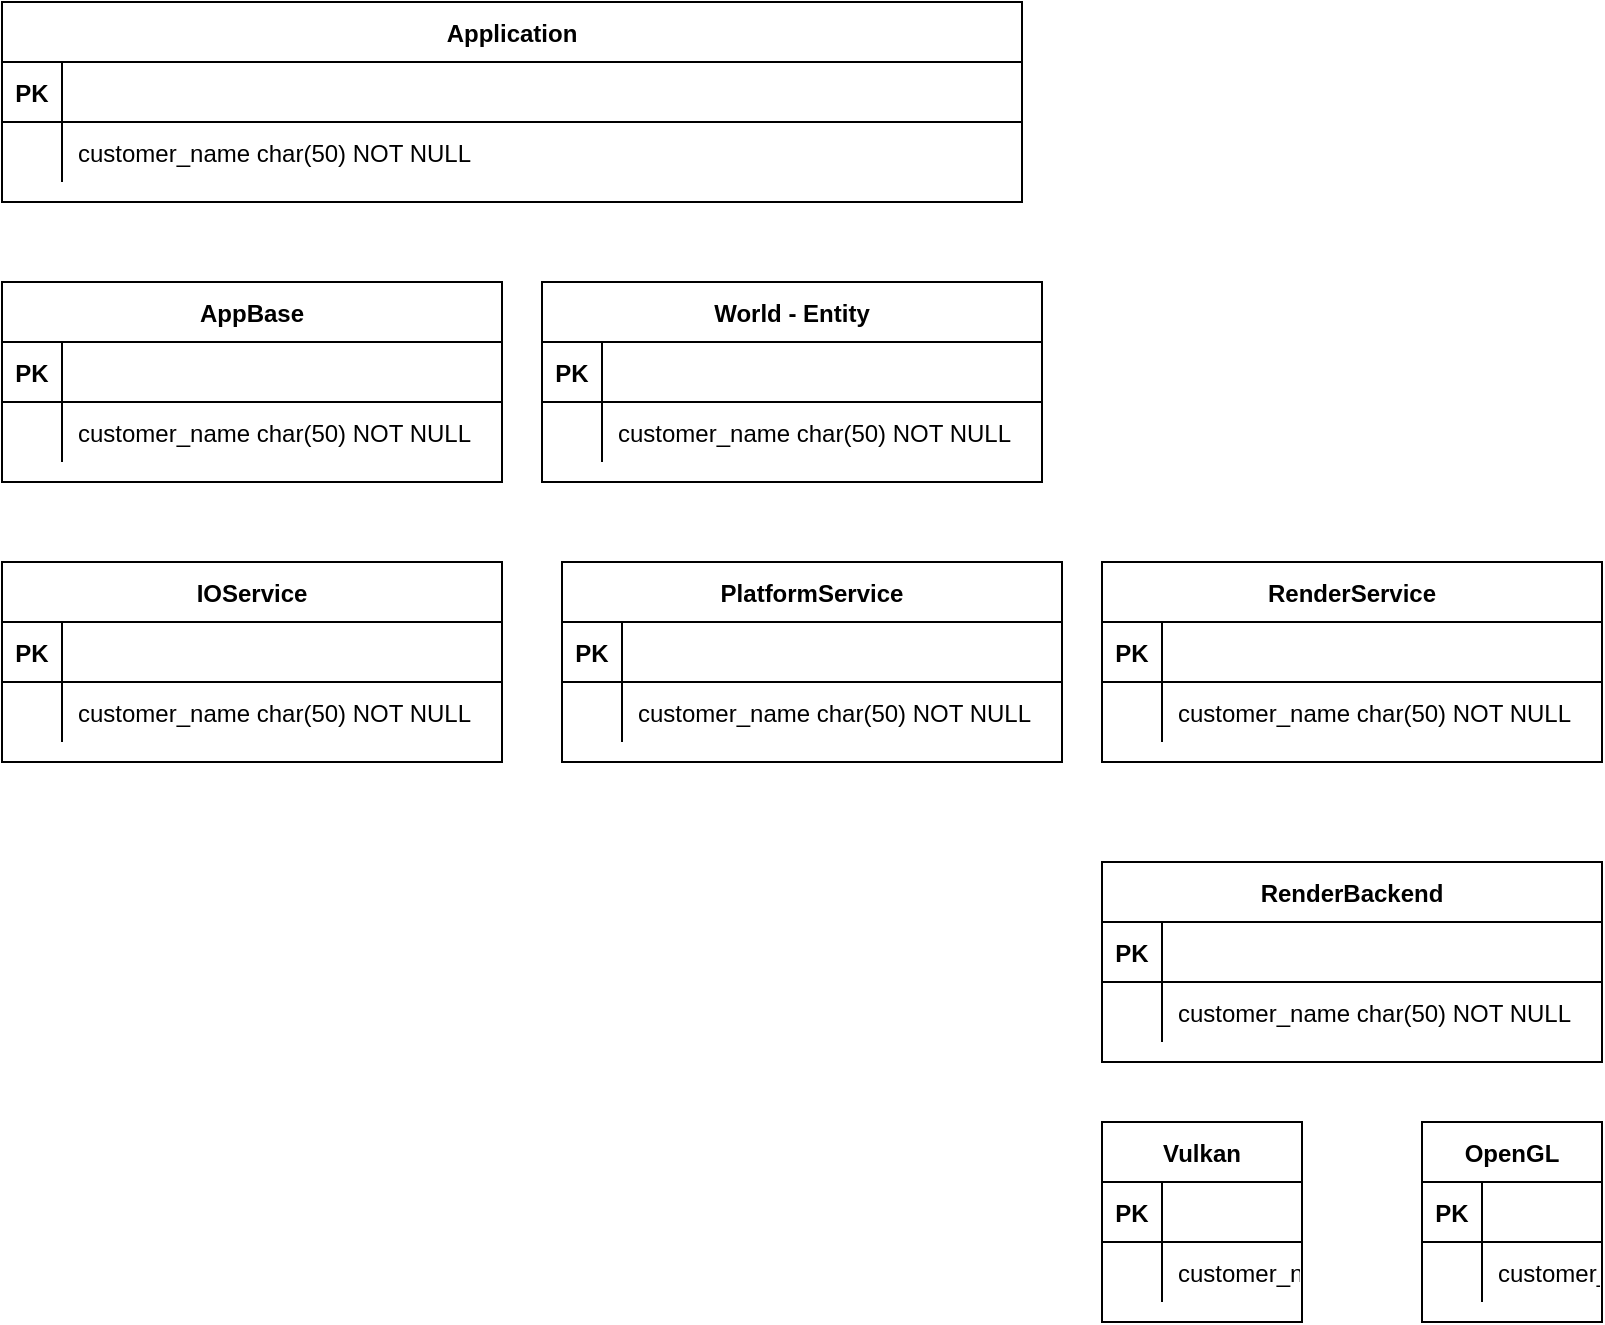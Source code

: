 <mxfile version="14.7.2" type="github">
  <diagram id="R2lEEEUBdFMjLlhIrx00" name="Page-1">
    <mxGraphModel dx="2062" dy="1132" grid="1" gridSize="10" guides="1" tooltips="1" connect="1" arrows="1" fold="1" page="1" pageScale="1" pageWidth="850" pageHeight="1100" math="0" shadow="0" extFonts="Permanent Marker^https://fonts.googleapis.com/css?family=Permanent+Marker">
      <root>
        <mxCell id="0" />
        <mxCell id="1" parent="0" />
        <mxCell id="C-vyLk0tnHw3VtMMgP7b-23" value="Application" style="shape=table;startSize=30;container=1;collapsible=1;childLayout=tableLayout;fixedRows=1;rowLines=0;fontStyle=1;align=center;resizeLast=1;" parent="1" vertex="1">
          <mxGeometry x="40" y="40" width="510" height="100" as="geometry" />
        </mxCell>
        <mxCell id="C-vyLk0tnHw3VtMMgP7b-24" value="" style="shape=partialRectangle;collapsible=0;dropTarget=0;pointerEvents=0;fillColor=none;points=[[0,0.5],[1,0.5]];portConstraint=eastwest;top=0;left=0;right=0;bottom=1;" parent="C-vyLk0tnHw3VtMMgP7b-23" vertex="1">
          <mxGeometry y="30" width="510" height="30" as="geometry" />
        </mxCell>
        <mxCell id="C-vyLk0tnHw3VtMMgP7b-25" value="PK" style="shape=partialRectangle;overflow=hidden;connectable=0;fillColor=none;top=0;left=0;bottom=0;right=0;fontStyle=1;" parent="C-vyLk0tnHw3VtMMgP7b-24" vertex="1">
          <mxGeometry width="30" height="30" as="geometry" />
        </mxCell>
        <mxCell id="C-vyLk0tnHw3VtMMgP7b-26" value="" style="shape=partialRectangle;overflow=hidden;connectable=0;fillColor=none;top=0;left=0;bottom=0;right=0;align=left;spacingLeft=6;fontStyle=5;" parent="C-vyLk0tnHw3VtMMgP7b-24" vertex="1">
          <mxGeometry x="30" width="480" height="30" as="geometry" />
        </mxCell>
        <mxCell id="C-vyLk0tnHw3VtMMgP7b-27" value="" style="shape=partialRectangle;collapsible=0;dropTarget=0;pointerEvents=0;fillColor=none;points=[[0,0.5],[1,0.5]];portConstraint=eastwest;top=0;left=0;right=0;bottom=0;" parent="C-vyLk0tnHw3VtMMgP7b-23" vertex="1">
          <mxGeometry y="60" width="510" height="30" as="geometry" />
        </mxCell>
        <mxCell id="C-vyLk0tnHw3VtMMgP7b-28" value="" style="shape=partialRectangle;overflow=hidden;connectable=0;fillColor=none;top=0;left=0;bottom=0;right=0;" parent="C-vyLk0tnHw3VtMMgP7b-27" vertex="1">
          <mxGeometry width="30" height="30" as="geometry" />
        </mxCell>
        <mxCell id="C-vyLk0tnHw3VtMMgP7b-29" value="customer_name char(50) NOT NULL" style="shape=partialRectangle;overflow=hidden;connectable=0;fillColor=none;top=0;left=0;bottom=0;right=0;align=left;spacingLeft=6;" parent="C-vyLk0tnHw3VtMMgP7b-27" vertex="1">
          <mxGeometry x="30" width="480" height="30" as="geometry" />
        </mxCell>
        <mxCell id="bNP4_2v3wbmaqql9T2s2-1" value="AppBase" style="shape=table;startSize=30;container=1;collapsible=1;childLayout=tableLayout;fixedRows=1;rowLines=0;fontStyle=1;align=center;resizeLast=1;" vertex="1" parent="1">
          <mxGeometry x="40" y="180" width="250" height="100" as="geometry" />
        </mxCell>
        <mxCell id="bNP4_2v3wbmaqql9T2s2-2" value="" style="shape=partialRectangle;collapsible=0;dropTarget=0;pointerEvents=0;fillColor=none;points=[[0,0.5],[1,0.5]];portConstraint=eastwest;top=0;left=0;right=0;bottom=1;" vertex="1" parent="bNP4_2v3wbmaqql9T2s2-1">
          <mxGeometry y="30" width="250" height="30" as="geometry" />
        </mxCell>
        <mxCell id="bNP4_2v3wbmaqql9T2s2-3" value="PK" style="shape=partialRectangle;overflow=hidden;connectable=0;fillColor=none;top=0;left=0;bottom=0;right=0;fontStyle=1;" vertex="1" parent="bNP4_2v3wbmaqql9T2s2-2">
          <mxGeometry width="30" height="30" as="geometry" />
        </mxCell>
        <mxCell id="bNP4_2v3wbmaqql9T2s2-4" value="" style="shape=partialRectangle;overflow=hidden;connectable=0;fillColor=none;top=0;left=0;bottom=0;right=0;align=left;spacingLeft=6;fontStyle=5;" vertex="1" parent="bNP4_2v3wbmaqql9T2s2-2">
          <mxGeometry x="30" width="220" height="30" as="geometry" />
        </mxCell>
        <mxCell id="bNP4_2v3wbmaqql9T2s2-5" value="" style="shape=partialRectangle;collapsible=0;dropTarget=0;pointerEvents=0;fillColor=none;points=[[0,0.5],[1,0.5]];portConstraint=eastwest;top=0;left=0;right=0;bottom=0;" vertex="1" parent="bNP4_2v3wbmaqql9T2s2-1">
          <mxGeometry y="60" width="250" height="30" as="geometry" />
        </mxCell>
        <mxCell id="bNP4_2v3wbmaqql9T2s2-6" value="" style="shape=partialRectangle;overflow=hidden;connectable=0;fillColor=none;top=0;left=0;bottom=0;right=0;" vertex="1" parent="bNP4_2v3wbmaqql9T2s2-5">
          <mxGeometry width="30" height="30" as="geometry" />
        </mxCell>
        <mxCell id="bNP4_2v3wbmaqql9T2s2-7" value="customer_name char(50) NOT NULL" style="shape=partialRectangle;overflow=hidden;connectable=0;fillColor=none;top=0;left=0;bottom=0;right=0;align=left;spacingLeft=6;" vertex="1" parent="bNP4_2v3wbmaqql9T2s2-5">
          <mxGeometry x="30" width="220" height="30" as="geometry" />
        </mxCell>
        <mxCell id="bNP4_2v3wbmaqql9T2s2-8" value="IOService" style="shape=table;startSize=30;container=1;collapsible=1;childLayout=tableLayout;fixedRows=1;rowLines=0;fontStyle=1;align=center;resizeLast=1;" vertex="1" parent="1">
          <mxGeometry x="40" y="320" width="250" height="100" as="geometry" />
        </mxCell>
        <mxCell id="bNP4_2v3wbmaqql9T2s2-9" value="" style="shape=partialRectangle;collapsible=0;dropTarget=0;pointerEvents=0;fillColor=none;points=[[0,0.5],[1,0.5]];portConstraint=eastwest;top=0;left=0;right=0;bottom=1;" vertex="1" parent="bNP4_2v3wbmaqql9T2s2-8">
          <mxGeometry y="30" width="250" height="30" as="geometry" />
        </mxCell>
        <mxCell id="bNP4_2v3wbmaqql9T2s2-10" value="PK" style="shape=partialRectangle;overflow=hidden;connectable=0;fillColor=none;top=0;left=0;bottom=0;right=0;fontStyle=1;" vertex="1" parent="bNP4_2v3wbmaqql9T2s2-9">
          <mxGeometry width="30" height="30" as="geometry" />
        </mxCell>
        <mxCell id="bNP4_2v3wbmaqql9T2s2-11" value="" style="shape=partialRectangle;overflow=hidden;connectable=0;fillColor=none;top=0;left=0;bottom=0;right=0;align=left;spacingLeft=6;fontStyle=5;" vertex="1" parent="bNP4_2v3wbmaqql9T2s2-9">
          <mxGeometry x="30" width="220" height="30" as="geometry" />
        </mxCell>
        <mxCell id="bNP4_2v3wbmaqql9T2s2-12" value="" style="shape=partialRectangle;collapsible=0;dropTarget=0;pointerEvents=0;fillColor=none;points=[[0,0.5],[1,0.5]];portConstraint=eastwest;top=0;left=0;right=0;bottom=0;" vertex="1" parent="bNP4_2v3wbmaqql9T2s2-8">
          <mxGeometry y="60" width="250" height="30" as="geometry" />
        </mxCell>
        <mxCell id="bNP4_2v3wbmaqql9T2s2-13" value="" style="shape=partialRectangle;overflow=hidden;connectable=0;fillColor=none;top=0;left=0;bottom=0;right=0;" vertex="1" parent="bNP4_2v3wbmaqql9T2s2-12">
          <mxGeometry width="30" height="30" as="geometry" />
        </mxCell>
        <mxCell id="bNP4_2v3wbmaqql9T2s2-14" value="customer_name char(50) NOT NULL" style="shape=partialRectangle;overflow=hidden;connectable=0;fillColor=none;top=0;left=0;bottom=0;right=0;align=left;spacingLeft=6;" vertex="1" parent="bNP4_2v3wbmaqql9T2s2-12">
          <mxGeometry x="30" width="220" height="30" as="geometry" />
        </mxCell>
        <mxCell id="bNP4_2v3wbmaqql9T2s2-15" value="PlatformService" style="shape=table;startSize=30;container=1;collapsible=1;childLayout=tableLayout;fixedRows=1;rowLines=0;fontStyle=1;align=center;resizeLast=1;" vertex="1" parent="1">
          <mxGeometry x="320" y="320" width="250" height="100" as="geometry" />
        </mxCell>
        <mxCell id="bNP4_2v3wbmaqql9T2s2-16" value="" style="shape=partialRectangle;collapsible=0;dropTarget=0;pointerEvents=0;fillColor=none;points=[[0,0.5],[1,0.5]];portConstraint=eastwest;top=0;left=0;right=0;bottom=1;" vertex="1" parent="bNP4_2v3wbmaqql9T2s2-15">
          <mxGeometry y="30" width="250" height="30" as="geometry" />
        </mxCell>
        <mxCell id="bNP4_2v3wbmaqql9T2s2-17" value="PK" style="shape=partialRectangle;overflow=hidden;connectable=0;fillColor=none;top=0;left=0;bottom=0;right=0;fontStyle=1;" vertex="1" parent="bNP4_2v3wbmaqql9T2s2-16">
          <mxGeometry width="30" height="30" as="geometry" />
        </mxCell>
        <mxCell id="bNP4_2v3wbmaqql9T2s2-18" value="" style="shape=partialRectangle;overflow=hidden;connectable=0;fillColor=none;top=0;left=0;bottom=0;right=0;align=left;spacingLeft=6;fontStyle=5;" vertex="1" parent="bNP4_2v3wbmaqql9T2s2-16">
          <mxGeometry x="30" width="220" height="30" as="geometry" />
        </mxCell>
        <mxCell id="bNP4_2v3wbmaqql9T2s2-19" value="" style="shape=partialRectangle;collapsible=0;dropTarget=0;pointerEvents=0;fillColor=none;points=[[0,0.5],[1,0.5]];portConstraint=eastwest;top=0;left=0;right=0;bottom=0;" vertex="1" parent="bNP4_2v3wbmaqql9T2s2-15">
          <mxGeometry y="60" width="250" height="30" as="geometry" />
        </mxCell>
        <mxCell id="bNP4_2v3wbmaqql9T2s2-20" value="" style="shape=partialRectangle;overflow=hidden;connectable=0;fillColor=none;top=0;left=0;bottom=0;right=0;" vertex="1" parent="bNP4_2v3wbmaqql9T2s2-19">
          <mxGeometry width="30" height="30" as="geometry" />
        </mxCell>
        <mxCell id="bNP4_2v3wbmaqql9T2s2-21" value="customer_name char(50) NOT NULL" style="shape=partialRectangle;overflow=hidden;connectable=0;fillColor=none;top=0;left=0;bottom=0;right=0;align=left;spacingLeft=6;" vertex="1" parent="bNP4_2v3wbmaqql9T2s2-19">
          <mxGeometry x="30" width="220" height="30" as="geometry" />
        </mxCell>
        <mxCell id="bNP4_2v3wbmaqql9T2s2-22" value="RenderService" style="shape=table;startSize=30;container=1;collapsible=1;childLayout=tableLayout;fixedRows=1;rowLines=0;fontStyle=1;align=center;resizeLast=1;" vertex="1" parent="1">
          <mxGeometry x="590" y="320" width="250" height="100" as="geometry" />
        </mxCell>
        <mxCell id="bNP4_2v3wbmaqql9T2s2-23" value="" style="shape=partialRectangle;collapsible=0;dropTarget=0;pointerEvents=0;fillColor=none;points=[[0,0.5],[1,0.5]];portConstraint=eastwest;top=0;left=0;right=0;bottom=1;" vertex="1" parent="bNP4_2v3wbmaqql9T2s2-22">
          <mxGeometry y="30" width="250" height="30" as="geometry" />
        </mxCell>
        <mxCell id="bNP4_2v3wbmaqql9T2s2-24" value="PK" style="shape=partialRectangle;overflow=hidden;connectable=0;fillColor=none;top=0;left=0;bottom=0;right=0;fontStyle=1;" vertex="1" parent="bNP4_2v3wbmaqql9T2s2-23">
          <mxGeometry width="30" height="30" as="geometry" />
        </mxCell>
        <mxCell id="bNP4_2v3wbmaqql9T2s2-25" value="" style="shape=partialRectangle;overflow=hidden;connectable=0;fillColor=none;top=0;left=0;bottom=0;right=0;align=left;spacingLeft=6;fontStyle=5;" vertex="1" parent="bNP4_2v3wbmaqql9T2s2-23">
          <mxGeometry x="30" width="220" height="30" as="geometry" />
        </mxCell>
        <mxCell id="bNP4_2v3wbmaqql9T2s2-26" value="" style="shape=partialRectangle;collapsible=0;dropTarget=0;pointerEvents=0;fillColor=none;points=[[0,0.5],[1,0.5]];portConstraint=eastwest;top=0;left=0;right=0;bottom=0;" vertex="1" parent="bNP4_2v3wbmaqql9T2s2-22">
          <mxGeometry y="60" width="250" height="30" as="geometry" />
        </mxCell>
        <mxCell id="bNP4_2v3wbmaqql9T2s2-27" value="" style="shape=partialRectangle;overflow=hidden;connectable=0;fillColor=none;top=0;left=0;bottom=0;right=0;" vertex="1" parent="bNP4_2v3wbmaqql9T2s2-26">
          <mxGeometry width="30" height="30" as="geometry" />
        </mxCell>
        <mxCell id="bNP4_2v3wbmaqql9T2s2-28" value="customer_name char(50) NOT NULL" style="shape=partialRectangle;overflow=hidden;connectable=0;fillColor=none;top=0;left=0;bottom=0;right=0;align=left;spacingLeft=6;" vertex="1" parent="bNP4_2v3wbmaqql9T2s2-26">
          <mxGeometry x="30" width="220" height="30" as="geometry" />
        </mxCell>
        <mxCell id="bNP4_2v3wbmaqql9T2s2-29" value="RenderBackend" style="shape=table;startSize=30;container=1;collapsible=1;childLayout=tableLayout;fixedRows=1;rowLines=0;fontStyle=1;align=center;resizeLast=1;" vertex="1" parent="1">
          <mxGeometry x="590" y="470" width="250" height="100" as="geometry" />
        </mxCell>
        <mxCell id="bNP4_2v3wbmaqql9T2s2-30" value="" style="shape=partialRectangle;collapsible=0;dropTarget=0;pointerEvents=0;fillColor=none;points=[[0,0.5],[1,0.5]];portConstraint=eastwest;top=0;left=0;right=0;bottom=1;" vertex="1" parent="bNP4_2v3wbmaqql9T2s2-29">
          <mxGeometry y="30" width="250" height="30" as="geometry" />
        </mxCell>
        <mxCell id="bNP4_2v3wbmaqql9T2s2-31" value="PK" style="shape=partialRectangle;overflow=hidden;connectable=0;fillColor=none;top=0;left=0;bottom=0;right=0;fontStyle=1;" vertex="1" parent="bNP4_2v3wbmaqql9T2s2-30">
          <mxGeometry width="30" height="30" as="geometry" />
        </mxCell>
        <mxCell id="bNP4_2v3wbmaqql9T2s2-32" value="" style="shape=partialRectangle;overflow=hidden;connectable=0;fillColor=none;top=0;left=0;bottom=0;right=0;align=left;spacingLeft=6;fontStyle=5;" vertex="1" parent="bNP4_2v3wbmaqql9T2s2-30">
          <mxGeometry x="30" width="220" height="30" as="geometry" />
        </mxCell>
        <mxCell id="bNP4_2v3wbmaqql9T2s2-33" value="" style="shape=partialRectangle;collapsible=0;dropTarget=0;pointerEvents=0;fillColor=none;points=[[0,0.5],[1,0.5]];portConstraint=eastwest;top=0;left=0;right=0;bottom=0;" vertex="1" parent="bNP4_2v3wbmaqql9T2s2-29">
          <mxGeometry y="60" width="250" height="30" as="geometry" />
        </mxCell>
        <mxCell id="bNP4_2v3wbmaqql9T2s2-34" value="" style="shape=partialRectangle;overflow=hidden;connectable=0;fillColor=none;top=0;left=0;bottom=0;right=0;" vertex="1" parent="bNP4_2v3wbmaqql9T2s2-33">
          <mxGeometry width="30" height="30" as="geometry" />
        </mxCell>
        <mxCell id="bNP4_2v3wbmaqql9T2s2-35" value="customer_name char(50) NOT NULL" style="shape=partialRectangle;overflow=hidden;connectable=0;fillColor=none;top=0;left=0;bottom=0;right=0;align=left;spacingLeft=6;" vertex="1" parent="bNP4_2v3wbmaqql9T2s2-33">
          <mxGeometry x="30" width="220" height="30" as="geometry" />
        </mxCell>
        <mxCell id="bNP4_2v3wbmaqql9T2s2-36" value="OpenGL" style="shape=table;startSize=30;container=1;collapsible=1;childLayout=tableLayout;fixedRows=1;rowLines=0;fontStyle=1;align=center;resizeLast=1;" vertex="1" parent="1">
          <mxGeometry x="750" y="600" width="90" height="100" as="geometry" />
        </mxCell>
        <mxCell id="bNP4_2v3wbmaqql9T2s2-37" value="" style="shape=partialRectangle;collapsible=0;dropTarget=0;pointerEvents=0;fillColor=none;points=[[0,0.5],[1,0.5]];portConstraint=eastwest;top=0;left=0;right=0;bottom=1;" vertex="1" parent="bNP4_2v3wbmaqql9T2s2-36">
          <mxGeometry y="30" width="90" height="30" as="geometry" />
        </mxCell>
        <mxCell id="bNP4_2v3wbmaqql9T2s2-38" value="PK" style="shape=partialRectangle;overflow=hidden;connectable=0;fillColor=none;top=0;left=0;bottom=0;right=0;fontStyle=1;" vertex="1" parent="bNP4_2v3wbmaqql9T2s2-37">
          <mxGeometry width="30" height="30" as="geometry" />
        </mxCell>
        <mxCell id="bNP4_2v3wbmaqql9T2s2-39" value="" style="shape=partialRectangle;overflow=hidden;connectable=0;fillColor=none;top=0;left=0;bottom=0;right=0;align=left;spacingLeft=6;fontStyle=5;" vertex="1" parent="bNP4_2v3wbmaqql9T2s2-37">
          <mxGeometry x="30" width="60" height="30" as="geometry" />
        </mxCell>
        <mxCell id="bNP4_2v3wbmaqql9T2s2-40" value="" style="shape=partialRectangle;collapsible=0;dropTarget=0;pointerEvents=0;fillColor=none;points=[[0,0.5],[1,0.5]];portConstraint=eastwest;top=0;left=0;right=0;bottom=0;" vertex="1" parent="bNP4_2v3wbmaqql9T2s2-36">
          <mxGeometry y="60" width="90" height="30" as="geometry" />
        </mxCell>
        <mxCell id="bNP4_2v3wbmaqql9T2s2-41" value="" style="shape=partialRectangle;overflow=hidden;connectable=0;fillColor=none;top=0;left=0;bottom=0;right=0;" vertex="1" parent="bNP4_2v3wbmaqql9T2s2-40">
          <mxGeometry width="30" height="30" as="geometry" />
        </mxCell>
        <mxCell id="bNP4_2v3wbmaqql9T2s2-42" value="customer_name char(50) NOT NULL" style="shape=partialRectangle;overflow=hidden;connectable=0;fillColor=none;top=0;left=0;bottom=0;right=0;align=left;spacingLeft=6;" vertex="1" parent="bNP4_2v3wbmaqql9T2s2-40">
          <mxGeometry x="30" width="60" height="30" as="geometry" />
        </mxCell>
        <mxCell id="bNP4_2v3wbmaqql9T2s2-43" value="Vulkan" style="shape=table;startSize=30;container=1;collapsible=1;childLayout=tableLayout;fixedRows=1;rowLines=0;fontStyle=1;align=center;resizeLast=1;" vertex="1" parent="1">
          <mxGeometry x="590" y="600" width="100" height="100" as="geometry" />
        </mxCell>
        <mxCell id="bNP4_2v3wbmaqql9T2s2-44" value="" style="shape=partialRectangle;collapsible=0;dropTarget=0;pointerEvents=0;fillColor=none;points=[[0,0.5],[1,0.5]];portConstraint=eastwest;top=0;left=0;right=0;bottom=1;" vertex="1" parent="bNP4_2v3wbmaqql9T2s2-43">
          <mxGeometry y="30" width="100" height="30" as="geometry" />
        </mxCell>
        <mxCell id="bNP4_2v3wbmaqql9T2s2-45" value="PK" style="shape=partialRectangle;overflow=hidden;connectable=0;fillColor=none;top=0;left=0;bottom=0;right=0;fontStyle=1;" vertex="1" parent="bNP4_2v3wbmaqql9T2s2-44">
          <mxGeometry width="30" height="30" as="geometry" />
        </mxCell>
        <mxCell id="bNP4_2v3wbmaqql9T2s2-46" value="" style="shape=partialRectangle;overflow=hidden;connectable=0;fillColor=none;top=0;left=0;bottom=0;right=0;align=left;spacingLeft=6;fontStyle=5;" vertex="1" parent="bNP4_2v3wbmaqql9T2s2-44">
          <mxGeometry x="30" width="70" height="30" as="geometry" />
        </mxCell>
        <mxCell id="bNP4_2v3wbmaqql9T2s2-47" value="" style="shape=partialRectangle;collapsible=0;dropTarget=0;pointerEvents=0;fillColor=none;points=[[0,0.5],[1,0.5]];portConstraint=eastwest;top=0;left=0;right=0;bottom=0;" vertex="1" parent="bNP4_2v3wbmaqql9T2s2-43">
          <mxGeometry y="60" width="100" height="30" as="geometry" />
        </mxCell>
        <mxCell id="bNP4_2v3wbmaqql9T2s2-48" value="" style="shape=partialRectangle;overflow=hidden;connectable=0;fillColor=none;top=0;left=0;bottom=0;right=0;" vertex="1" parent="bNP4_2v3wbmaqql9T2s2-47">
          <mxGeometry width="30" height="30" as="geometry" />
        </mxCell>
        <mxCell id="bNP4_2v3wbmaqql9T2s2-49" value="customer_name char(50) NOT NULL" style="shape=partialRectangle;overflow=hidden;connectable=0;fillColor=none;top=0;left=0;bottom=0;right=0;align=left;spacingLeft=6;" vertex="1" parent="bNP4_2v3wbmaqql9T2s2-47">
          <mxGeometry x="30" width="70" height="30" as="geometry" />
        </mxCell>
        <mxCell id="bNP4_2v3wbmaqql9T2s2-50" value="World - Entity" style="shape=table;startSize=30;container=1;collapsible=1;childLayout=tableLayout;fixedRows=1;rowLines=0;fontStyle=1;align=center;resizeLast=1;" vertex="1" parent="1">
          <mxGeometry x="310" y="180" width="250" height="100" as="geometry" />
        </mxCell>
        <mxCell id="bNP4_2v3wbmaqql9T2s2-51" value="" style="shape=partialRectangle;collapsible=0;dropTarget=0;pointerEvents=0;fillColor=none;points=[[0,0.5],[1,0.5]];portConstraint=eastwest;top=0;left=0;right=0;bottom=1;" vertex="1" parent="bNP4_2v3wbmaqql9T2s2-50">
          <mxGeometry y="30" width="250" height="30" as="geometry" />
        </mxCell>
        <mxCell id="bNP4_2v3wbmaqql9T2s2-52" value="PK" style="shape=partialRectangle;overflow=hidden;connectable=0;fillColor=none;top=0;left=0;bottom=0;right=0;fontStyle=1;" vertex="1" parent="bNP4_2v3wbmaqql9T2s2-51">
          <mxGeometry width="30" height="30" as="geometry" />
        </mxCell>
        <mxCell id="bNP4_2v3wbmaqql9T2s2-53" value="" style="shape=partialRectangle;overflow=hidden;connectable=0;fillColor=none;top=0;left=0;bottom=0;right=0;align=left;spacingLeft=6;fontStyle=5;" vertex="1" parent="bNP4_2v3wbmaqql9T2s2-51">
          <mxGeometry x="30" width="220" height="30" as="geometry" />
        </mxCell>
        <mxCell id="bNP4_2v3wbmaqql9T2s2-54" value="" style="shape=partialRectangle;collapsible=0;dropTarget=0;pointerEvents=0;fillColor=none;points=[[0,0.5],[1,0.5]];portConstraint=eastwest;top=0;left=0;right=0;bottom=0;" vertex="1" parent="bNP4_2v3wbmaqql9T2s2-50">
          <mxGeometry y="60" width="250" height="30" as="geometry" />
        </mxCell>
        <mxCell id="bNP4_2v3wbmaqql9T2s2-55" value="" style="shape=partialRectangle;overflow=hidden;connectable=0;fillColor=none;top=0;left=0;bottom=0;right=0;" vertex="1" parent="bNP4_2v3wbmaqql9T2s2-54">
          <mxGeometry width="30" height="30" as="geometry" />
        </mxCell>
        <mxCell id="bNP4_2v3wbmaqql9T2s2-56" value="customer_name char(50) NOT NULL" style="shape=partialRectangle;overflow=hidden;connectable=0;fillColor=none;top=0;left=0;bottom=0;right=0;align=left;spacingLeft=6;" vertex="1" parent="bNP4_2v3wbmaqql9T2s2-54">
          <mxGeometry x="30" width="220" height="30" as="geometry" />
        </mxCell>
      </root>
    </mxGraphModel>
  </diagram>
</mxfile>

